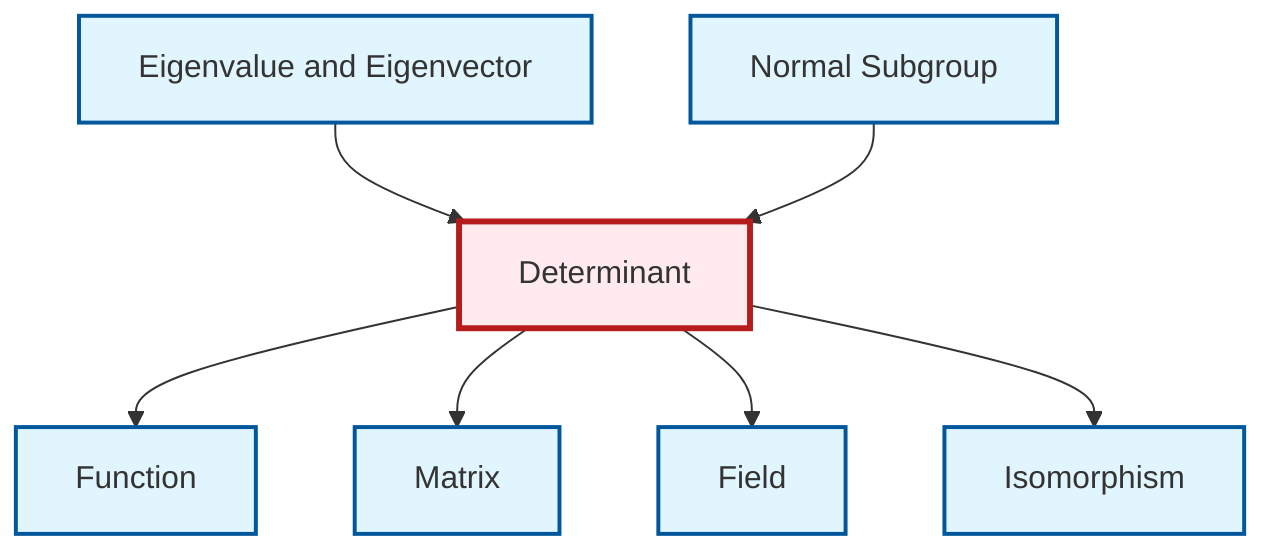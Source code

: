 graph TD
    classDef definition fill:#e1f5fe,stroke:#01579b,stroke-width:2px
    classDef theorem fill:#f3e5f5,stroke:#4a148c,stroke-width:2px
    classDef axiom fill:#fff3e0,stroke:#e65100,stroke-width:2px
    classDef example fill:#e8f5e9,stroke:#1b5e20,stroke-width:2px
    classDef current fill:#ffebee,stroke:#b71c1c,stroke-width:3px
    def-function["Function"]:::definition
    def-normal-subgroup["Normal Subgroup"]:::definition
    def-isomorphism["Isomorphism"]:::definition
    def-field["Field"]:::definition
    def-matrix["Matrix"]:::definition
    def-determinant["Determinant"]:::definition
    def-eigenvalue-eigenvector["Eigenvalue and Eigenvector"]:::definition
    def-eigenvalue-eigenvector --> def-determinant
    def-determinant --> def-function
    def-determinant --> def-matrix
    def-determinant --> def-field
    def-determinant --> def-isomorphism
    def-normal-subgroup --> def-determinant
    class def-determinant current